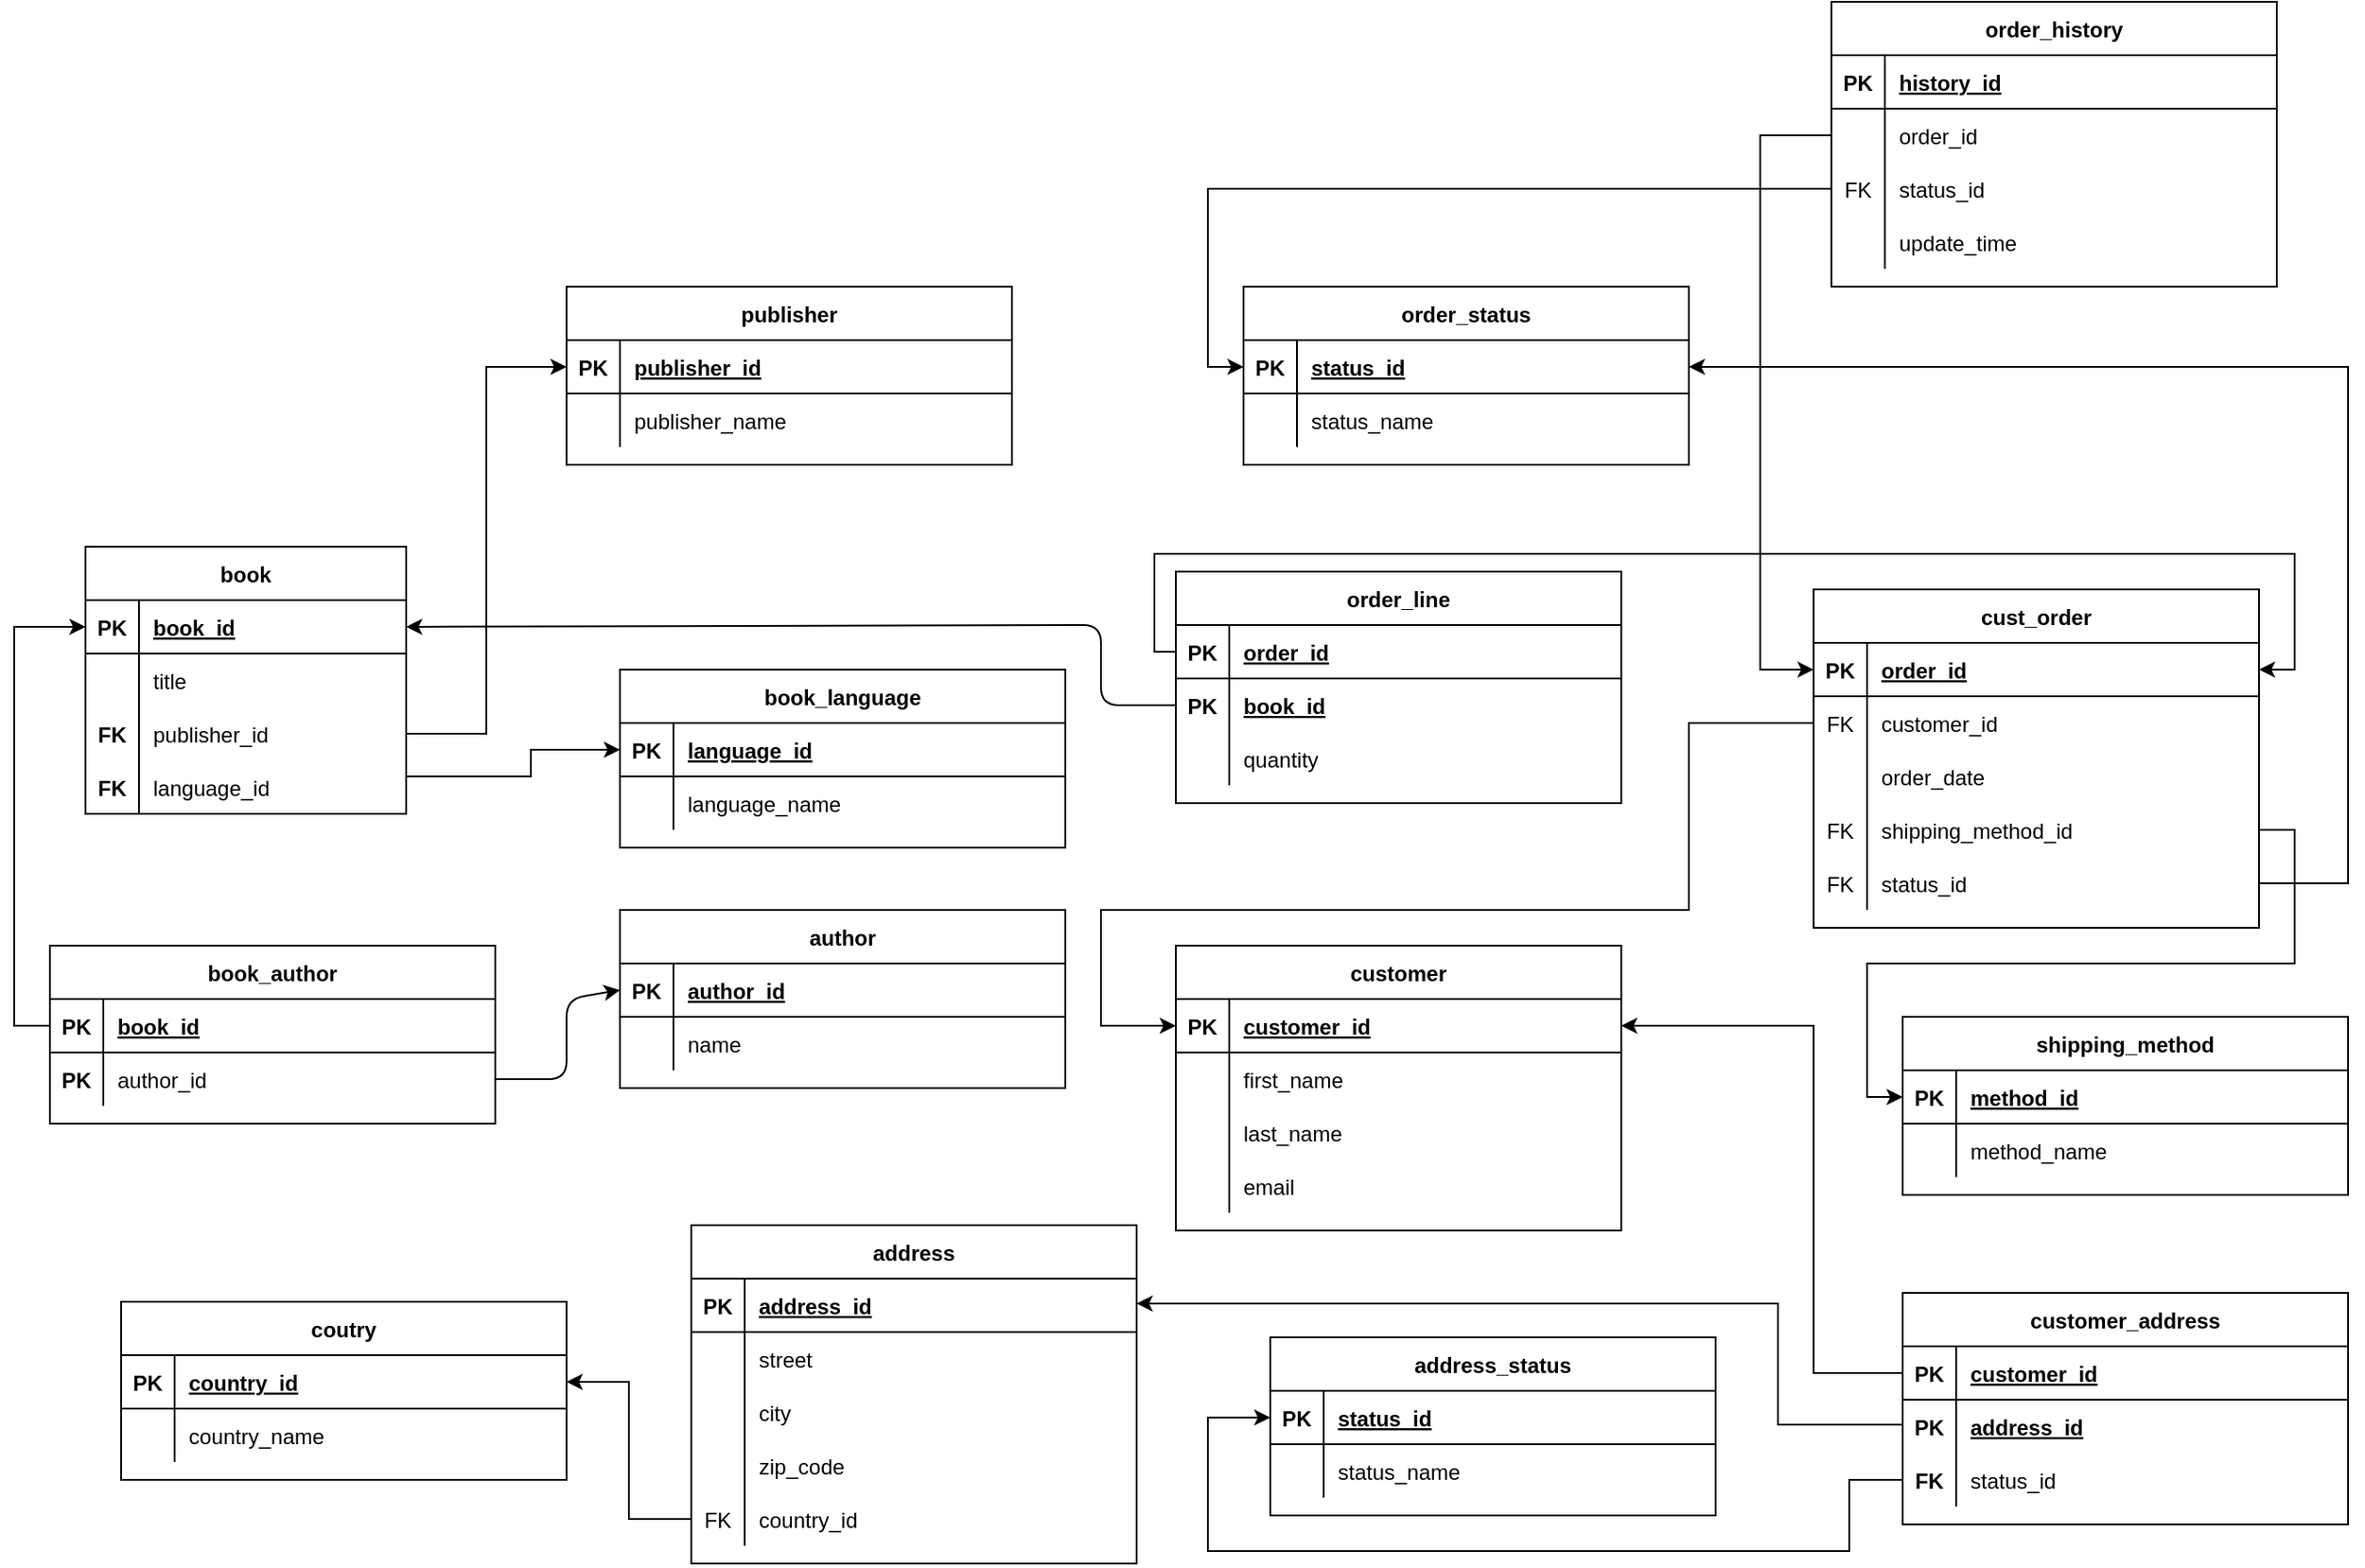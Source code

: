 <mxfile>
    <diagram id="R2lEEEUBdFMjLlhIrx00" name="Page-1">
        <mxGraphModel dx="1967" dy="1904" grid="1" gridSize="10" guides="1" tooltips="1" connect="1" arrows="1" fold="1" page="1" pageScale="1" pageWidth="850" pageHeight="1100" math="0" shadow="0" extFonts="Permanent Marker^https://fonts.googleapis.com/css?family=Permanent+Marker">
            <root>
                <mxCell id="0"/>
                <mxCell id="1" parent="0"/>
                <mxCell id="C-vyLk0tnHw3VtMMgP7b-2" value="book_language" style="shape=table;startSize=30;container=1;collapsible=1;childLayout=tableLayout;fixedRows=1;rowLines=0;fontStyle=1;align=center;resizeLast=1;" parent="1" vertex="1">
                    <mxGeometry x="60" y="155" width="250" height="100" as="geometry"/>
                </mxCell>
                <mxCell id="C-vyLk0tnHw3VtMMgP7b-3" value="" style="shape=partialRectangle;collapsible=0;dropTarget=0;pointerEvents=0;fillColor=none;points=[[0,0.5],[1,0.5]];portConstraint=eastwest;top=0;left=0;right=0;bottom=1;" parent="C-vyLk0tnHw3VtMMgP7b-2" vertex="1">
                    <mxGeometry y="30" width="250" height="30" as="geometry"/>
                </mxCell>
                <mxCell id="C-vyLk0tnHw3VtMMgP7b-4" value="PK" style="shape=partialRectangle;overflow=hidden;connectable=0;fillColor=none;top=0;left=0;bottom=0;right=0;fontStyle=1;" parent="C-vyLk0tnHw3VtMMgP7b-3" vertex="1">
                    <mxGeometry width="30" height="30" as="geometry">
                        <mxRectangle width="30" height="30" as="alternateBounds"/>
                    </mxGeometry>
                </mxCell>
                <mxCell id="C-vyLk0tnHw3VtMMgP7b-5" value="language_id" style="shape=partialRectangle;overflow=hidden;connectable=0;fillColor=none;top=0;left=0;bottom=0;right=0;align=left;spacingLeft=6;fontStyle=5;" parent="C-vyLk0tnHw3VtMMgP7b-3" vertex="1">
                    <mxGeometry x="30" width="220" height="30" as="geometry">
                        <mxRectangle width="220" height="30" as="alternateBounds"/>
                    </mxGeometry>
                </mxCell>
                <mxCell id="C-vyLk0tnHw3VtMMgP7b-6" value="" style="shape=partialRectangle;collapsible=0;dropTarget=0;pointerEvents=0;fillColor=none;points=[[0,0.5],[1,0.5]];portConstraint=eastwest;top=0;left=0;right=0;bottom=0;" parent="C-vyLk0tnHw3VtMMgP7b-2" vertex="1">
                    <mxGeometry y="60" width="250" height="30" as="geometry"/>
                </mxCell>
                <mxCell id="C-vyLk0tnHw3VtMMgP7b-7" value="" style="shape=partialRectangle;overflow=hidden;connectable=0;fillColor=none;top=0;left=0;bottom=0;right=0;" parent="C-vyLk0tnHw3VtMMgP7b-6" vertex="1">
                    <mxGeometry width="30" height="30" as="geometry">
                        <mxRectangle width="30" height="30" as="alternateBounds"/>
                    </mxGeometry>
                </mxCell>
                <mxCell id="C-vyLk0tnHw3VtMMgP7b-8" value="language_name" style="shape=partialRectangle;overflow=hidden;connectable=0;fillColor=none;top=0;left=0;bottom=0;right=0;align=left;spacingLeft=6;" parent="C-vyLk0tnHw3VtMMgP7b-6" vertex="1">
                    <mxGeometry x="30" width="220" height="30" as="geometry">
                        <mxRectangle width="220" height="30" as="alternateBounds"/>
                    </mxGeometry>
                </mxCell>
                <mxCell id="C-vyLk0tnHw3VtMMgP7b-13" value="author" style="shape=table;startSize=30;container=1;collapsible=1;childLayout=tableLayout;fixedRows=1;rowLines=0;fontStyle=1;align=center;resizeLast=1;" parent="1" vertex="1">
                    <mxGeometry x="60" y="290" width="250" height="100" as="geometry"/>
                </mxCell>
                <mxCell id="C-vyLk0tnHw3VtMMgP7b-14" value="" style="shape=partialRectangle;collapsible=0;dropTarget=0;pointerEvents=0;fillColor=none;points=[[0,0.5],[1,0.5]];portConstraint=eastwest;top=0;left=0;right=0;bottom=1;" parent="C-vyLk0tnHw3VtMMgP7b-13" vertex="1">
                    <mxGeometry y="30" width="250" height="30" as="geometry"/>
                </mxCell>
                <mxCell id="C-vyLk0tnHw3VtMMgP7b-15" value="PK" style="shape=partialRectangle;overflow=hidden;connectable=0;fillColor=none;top=0;left=0;bottom=0;right=0;fontStyle=1;" parent="C-vyLk0tnHw3VtMMgP7b-14" vertex="1">
                    <mxGeometry width="30" height="30" as="geometry">
                        <mxRectangle width="30" height="30" as="alternateBounds"/>
                    </mxGeometry>
                </mxCell>
                <mxCell id="C-vyLk0tnHw3VtMMgP7b-16" value="author_id" style="shape=partialRectangle;overflow=hidden;connectable=0;fillColor=none;top=0;left=0;bottom=0;right=0;align=left;spacingLeft=6;fontStyle=5;" parent="C-vyLk0tnHw3VtMMgP7b-14" vertex="1">
                    <mxGeometry x="30" width="220" height="30" as="geometry">
                        <mxRectangle width="220" height="30" as="alternateBounds"/>
                    </mxGeometry>
                </mxCell>
                <mxCell id="C-vyLk0tnHw3VtMMgP7b-17" value="" style="shape=partialRectangle;collapsible=0;dropTarget=0;pointerEvents=0;fillColor=none;points=[[0,0.5],[1,0.5]];portConstraint=eastwest;top=0;left=0;right=0;bottom=0;" parent="C-vyLk0tnHw3VtMMgP7b-13" vertex="1">
                    <mxGeometry y="60" width="250" height="30" as="geometry"/>
                </mxCell>
                <mxCell id="C-vyLk0tnHw3VtMMgP7b-18" value="" style="shape=partialRectangle;overflow=hidden;connectable=0;fillColor=none;top=0;left=0;bottom=0;right=0;" parent="C-vyLk0tnHw3VtMMgP7b-17" vertex="1">
                    <mxGeometry width="30" height="30" as="geometry">
                        <mxRectangle width="30" height="30" as="alternateBounds"/>
                    </mxGeometry>
                </mxCell>
                <mxCell id="C-vyLk0tnHw3VtMMgP7b-19" value="name" style="shape=partialRectangle;overflow=hidden;connectable=0;fillColor=none;top=0;left=0;bottom=0;right=0;align=left;spacingLeft=6;" parent="C-vyLk0tnHw3VtMMgP7b-17" vertex="1">
                    <mxGeometry x="30" width="220" height="30" as="geometry">
                        <mxRectangle width="220" height="30" as="alternateBounds"/>
                    </mxGeometry>
                </mxCell>
                <mxCell id="C-vyLk0tnHw3VtMMgP7b-23" value="book" style="shape=table;startSize=30;container=1;collapsible=1;childLayout=tableLayout;fixedRows=1;rowLines=0;fontStyle=1;align=center;resizeLast=1;" parent="1" vertex="1">
                    <mxGeometry x="-240" y="86" width="180" height="150" as="geometry"/>
                </mxCell>
                <mxCell id="C-vyLk0tnHw3VtMMgP7b-24" value="" style="shape=partialRectangle;collapsible=0;dropTarget=0;pointerEvents=0;fillColor=none;points=[[0,0.5],[1,0.5]];portConstraint=eastwest;top=0;left=0;right=0;bottom=1;" parent="C-vyLk0tnHw3VtMMgP7b-23" vertex="1">
                    <mxGeometry y="30" width="180" height="30" as="geometry"/>
                </mxCell>
                <mxCell id="C-vyLk0tnHw3VtMMgP7b-25" value="PK" style="shape=partialRectangle;overflow=hidden;connectable=0;fillColor=none;top=0;left=0;bottom=0;right=0;fontStyle=1;" parent="C-vyLk0tnHw3VtMMgP7b-24" vertex="1">
                    <mxGeometry width="30" height="30" as="geometry">
                        <mxRectangle width="30" height="30" as="alternateBounds"/>
                    </mxGeometry>
                </mxCell>
                <mxCell id="C-vyLk0tnHw3VtMMgP7b-26" value="book_id" style="shape=partialRectangle;overflow=hidden;connectable=0;fillColor=none;top=0;left=0;bottom=0;right=0;align=left;spacingLeft=6;fontStyle=5;" parent="C-vyLk0tnHw3VtMMgP7b-24" vertex="1">
                    <mxGeometry x="30" width="150" height="30" as="geometry">
                        <mxRectangle width="150" height="30" as="alternateBounds"/>
                    </mxGeometry>
                </mxCell>
                <mxCell id="C-vyLk0tnHw3VtMMgP7b-27" value="" style="shape=partialRectangle;collapsible=0;dropTarget=0;pointerEvents=0;fillColor=none;points=[[0,0.5],[1,0.5]];portConstraint=eastwest;top=0;left=0;right=0;bottom=0;" parent="C-vyLk0tnHw3VtMMgP7b-23" vertex="1">
                    <mxGeometry y="60" width="180" height="30" as="geometry"/>
                </mxCell>
                <mxCell id="C-vyLk0tnHw3VtMMgP7b-28" value="" style="shape=partialRectangle;overflow=hidden;connectable=0;fillColor=none;top=0;left=0;bottom=0;right=0;" parent="C-vyLk0tnHw3VtMMgP7b-27" vertex="1">
                    <mxGeometry width="30" height="30" as="geometry">
                        <mxRectangle width="30" height="30" as="alternateBounds"/>
                    </mxGeometry>
                </mxCell>
                <mxCell id="C-vyLk0tnHw3VtMMgP7b-29" value="title" style="shape=partialRectangle;overflow=hidden;connectable=0;fillColor=none;top=0;left=0;bottom=0;right=0;align=left;spacingLeft=6;" parent="C-vyLk0tnHw3VtMMgP7b-27" vertex="1">
                    <mxGeometry x="30" width="150" height="30" as="geometry">
                        <mxRectangle width="150" height="30" as="alternateBounds"/>
                    </mxGeometry>
                </mxCell>
                <mxCell id="0m1juYYSuB7-LerqPuky-25" style="shape=partialRectangle;collapsible=0;dropTarget=0;pointerEvents=0;fillColor=none;points=[[0,0.5],[1,0.5]];portConstraint=eastwest;top=0;left=0;right=0;bottom=0;" parent="C-vyLk0tnHw3VtMMgP7b-23" vertex="1">
                    <mxGeometry y="90" width="180" height="30" as="geometry"/>
                </mxCell>
                <mxCell id="0m1juYYSuB7-LerqPuky-26" value="FK" style="shape=partialRectangle;overflow=hidden;connectable=0;fillColor=none;top=0;left=0;bottom=0;right=0;fontStyle=1" parent="0m1juYYSuB7-LerqPuky-25" vertex="1">
                    <mxGeometry width="30" height="30" as="geometry">
                        <mxRectangle width="30" height="30" as="alternateBounds"/>
                    </mxGeometry>
                </mxCell>
                <mxCell id="0m1juYYSuB7-LerqPuky-27" value="publisher_id" style="shape=partialRectangle;overflow=hidden;connectable=0;fillColor=none;top=0;left=0;bottom=0;right=0;align=left;spacingLeft=6;" parent="0m1juYYSuB7-LerqPuky-25" vertex="1">
                    <mxGeometry x="30" width="150" height="30" as="geometry">
                        <mxRectangle width="150" height="30" as="alternateBounds"/>
                    </mxGeometry>
                </mxCell>
                <mxCell id="0m1juYYSuB7-LerqPuky-31" style="shape=partialRectangle;collapsible=0;dropTarget=0;pointerEvents=0;fillColor=none;points=[[0,0.5],[1,0.5]];portConstraint=eastwest;top=0;left=0;right=0;bottom=0;" parent="C-vyLk0tnHw3VtMMgP7b-23" vertex="1">
                    <mxGeometry y="120" width="180" height="30" as="geometry"/>
                </mxCell>
                <mxCell id="0m1juYYSuB7-LerqPuky-32" value="FK" style="shape=partialRectangle;overflow=hidden;connectable=0;fillColor=none;top=0;left=0;bottom=0;right=0;fontStyle=1" parent="0m1juYYSuB7-LerqPuky-31" vertex="1">
                    <mxGeometry width="30" height="30" as="geometry">
                        <mxRectangle width="30" height="30" as="alternateBounds"/>
                    </mxGeometry>
                </mxCell>
                <mxCell id="0m1juYYSuB7-LerqPuky-33" value="language_id" style="shape=partialRectangle;overflow=hidden;connectable=0;fillColor=none;top=0;left=0;bottom=0;right=0;align=left;spacingLeft=6;" parent="0m1juYYSuB7-LerqPuky-31" vertex="1">
                    <mxGeometry x="30" width="150" height="30" as="geometry">
                        <mxRectangle width="150" height="30" as="alternateBounds"/>
                    </mxGeometry>
                </mxCell>
                <mxCell id="0m1juYYSuB7-LerqPuky-49" style="edgeStyle=orthogonalEdgeStyle;rounded=0;orthogonalLoop=1;jettySize=auto;html=1;exitX=1;exitY=1;exitDx=0;exitDy=0;entryX=0.912;entryY=0.873;entryDx=0;entryDy=0;entryPerimeter=0;" parent="C-vyLk0tnHw3VtMMgP7b-23" source="C-vyLk0tnHw3VtMMgP7b-23" edge="1">
                    <mxGeometry relative="1" as="geometry"/>
                </mxCell>
                <mxCell id="0m1juYYSuB7-LerqPuky-5" value="book_author" style="shape=table;startSize=30;container=1;collapsible=1;childLayout=tableLayout;fixedRows=1;rowLines=0;fontStyle=1;align=center;resizeLast=1;" parent="1" vertex="1">
                    <mxGeometry x="-260" y="310" width="250" height="100" as="geometry"/>
                </mxCell>
                <mxCell id="0m1juYYSuB7-LerqPuky-6" value="" style="shape=partialRectangle;collapsible=0;dropTarget=0;pointerEvents=0;fillColor=none;points=[[0,0.5],[1,0.5]];portConstraint=eastwest;top=0;left=0;right=0;bottom=1;" parent="0m1juYYSuB7-LerqPuky-5" vertex="1">
                    <mxGeometry y="30" width="250" height="30" as="geometry"/>
                </mxCell>
                <mxCell id="0m1juYYSuB7-LerqPuky-7" value="PK" style="shape=partialRectangle;overflow=hidden;connectable=0;fillColor=none;top=0;left=0;bottom=0;right=0;fontStyle=1;" parent="0m1juYYSuB7-LerqPuky-6" vertex="1">
                    <mxGeometry width="30" height="30" as="geometry">
                        <mxRectangle width="30" height="30" as="alternateBounds"/>
                    </mxGeometry>
                </mxCell>
                <mxCell id="0m1juYYSuB7-LerqPuky-8" value="book_id" style="shape=partialRectangle;overflow=hidden;connectable=0;fillColor=none;top=0;left=0;bottom=0;right=0;align=left;spacingLeft=6;fontStyle=5;" parent="0m1juYYSuB7-LerqPuky-6" vertex="1">
                    <mxGeometry x="30" width="220" height="30" as="geometry">
                        <mxRectangle width="220" height="30" as="alternateBounds"/>
                    </mxGeometry>
                </mxCell>
                <mxCell id="0m1juYYSuB7-LerqPuky-9" value="" style="shape=partialRectangle;collapsible=0;dropTarget=0;pointerEvents=0;fillColor=none;points=[[0,0.5],[1,0.5]];portConstraint=eastwest;top=0;left=0;right=0;bottom=0;" parent="0m1juYYSuB7-LerqPuky-5" vertex="1">
                    <mxGeometry y="60" width="250" height="30" as="geometry"/>
                </mxCell>
                <mxCell id="0m1juYYSuB7-LerqPuky-10" value="PK" style="shape=partialRectangle;overflow=hidden;connectable=0;fillColor=none;top=0;left=0;bottom=0;right=0;fontStyle=1" parent="0m1juYYSuB7-LerqPuky-9" vertex="1">
                    <mxGeometry width="30" height="30" as="geometry">
                        <mxRectangle width="30" height="30" as="alternateBounds"/>
                    </mxGeometry>
                </mxCell>
                <mxCell id="0m1juYYSuB7-LerqPuky-11" value="author_id" style="shape=partialRectangle;overflow=hidden;connectable=0;fillColor=none;top=0;left=0;bottom=0;right=0;align=left;spacingLeft=6;" parent="0m1juYYSuB7-LerqPuky-9" vertex="1">
                    <mxGeometry x="30" width="220" height="30" as="geometry">
                        <mxRectangle width="220" height="30" as="alternateBounds"/>
                    </mxGeometry>
                </mxCell>
                <mxCell id="0m1juYYSuB7-LerqPuky-52" value="shipping_method" style="shape=table;startSize=30;container=1;collapsible=1;childLayout=tableLayout;fixedRows=1;rowLines=0;fontStyle=1;align=center;resizeLast=1;" parent="1" vertex="1">
                    <mxGeometry x="780" y="350" width="250" height="100" as="geometry"/>
                </mxCell>
                <mxCell id="0m1juYYSuB7-LerqPuky-53" value="" style="shape=partialRectangle;collapsible=0;dropTarget=0;pointerEvents=0;fillColor=none;points=[[0,0.5],[1,0.5]];portConstraint=eastwest;top=0;left=0;right=0;bottom=1;" parent="0m1juYYSuB7-LerqPuky-52" vertex="1">
                    <mxGeometry y="30" width="250" height="30" as="geometry"/>
                </mxCell>
                <mxCell id="0m1juYYSuB7-LerqPuky-54" value="PK" style="shape=partialRectangle;overflow=hidden;connectable=0;fillColor=none;top=0;left=0;bottom=0;right=0;fontStyle=1;" parent="0m1juYYSuB7-LerqPuky-53" vertex="1">
                    <mxGeometry width="30" height="30" as="geometry">
                        <mxRectangle width="30" height="30" as="alternateBounds"/>
                    </mxGeometry>
                </mxCell>
                <mxCell id="0m1juYYSuB7-LerqPuky-55" value="method_id" style="shape=partialRectangle;overflow=hidden;connectable=0;fillColor=none;top=0;left=0;bottom=0;right=0;align=left;spacingLeft=6;fontStyle=5;" parent="0m1juYYSuB7-LerqPuky-53" vertex="1">
                    <mxGeometry x="30" width="220" height="30" as="geometry">
                        <mxRectangle width="220" height="30" as="alternateBounds"/>
                    </mxGeometry>
                </mxCell>
                <mxCell id="0m1juYYSuB7-LerqPuky-56" value="" style="shape=partialRectangle;collapsible=0;dropTarget=0;pointerEvents=0;fillColor=none;points=[[0,0.5],[1,0.5]];portConstraint=eastwest;top=0;left=0;right=0;bottom=0;" parent="0m1juYYSuB7-LerqPuky-52" vertex="1">
                    <mxGeometry y="60" width="250" height="30" as="geometry"/>
                </mxCell>
                <mxCell id="0m1juYYSuB7-LerqPuky-57" value="" style="shape=partialRectangle;overflow=hidden;connectable=0;fillColor=none;top=0;left=0;bottom=0;right=0;" parent="0m1juYYSuB7-LerqPuky-56" vertex="1">
                    <mxGeometry width="30" height="30" as="geometry">
                        <mxRectangle width="30" height="30" as="alternateBounds"/>
                    </mxGeometry>
                </mxCell>
                <mxCell id="0m1juYYSuB7-LerqPuky-58" value="method_name" style="shape=partialRectangle;overflow=hidden;connectable=0;fillColor=none;top=0;left=0;bottom=0;right=0;align=left;spacingLeft=6;" parent="0m1juYYSuB7-LerqPuky-56" vertex="1">
                    <mxGeometry x="30" width="220" height="30" as="geometry">
                        <mxRectangle width="220" height="30" as="alternateBounds"/>
                    </mxGeometry>
                </mxCell>
                <mxCell id="0m1juYYSuB7-LerqPuky-65" value="order_line" style="shape=table;startSize=30;container=1;collapsible=1;childLayout=tableLayout;fixedRows=1;rowLines=0;fontStyle=1;align=center;resizeLast=1;" parent="1" vertex="1">
                    <mxGeometry x="372" y="100" width="250" height="130" as="geometry"/>
                </mxCell>
                <mxCell id="0m1juYYSuB7-LerqPuky-66" value="" style="shape=partialRectangle;collapsible=0;dropTarget=0;pointerEvents=0;fillColor=none;points=[[0,0.5],[1,0.5]];portConstraint=eastwest;top=0;left=0;right=0;bottom=1;" parent="0m1juYYSuB7-LerqPuky-65" vertex="1">
                    <mxGeometry y="30" width="250" height="30" as="geometry"/>
                </mxCell>
                <mxCell id="0m1juYYSuB7-LerqPuky-67" value="PK" style="shape=partialRectangle;overflow=hidden;connectable=0;fillColor=none;top=0;left=0;bottom=0;right=0;fontStyle=1;" parent="0m1juYYSuB7-LerqPuky-66" vertex="1">
                    <mxGeometry width="30" height="30" as="geometry">
                        <mxRectangle width="30" height="30" as="alternateBounds"/>
                    </mxGeometry>
                </mxCell>
                <mxCell id="0m1juYYSuB7-LerqPuky-68" value="order_id" style="shape=partialRectangle;overflow=hidden;connectable=0;fillColor=none;top=0;left=0;bottom=0;right=0;align=left;spacingLeft=6;fontStyle=5;" parent="0m1juYYSuB7-LerqPuky-66" vertex="1">
                    <mxGeometry x="30" width="220" height="30" as="geometry">
                        <mxRectangle width="220" height="30" as="alternateBounds"/>
                    </mxGeometry>
                </mxCell>
                <mxCell id="0m1juYYSuB7-LerqPuky-69" value="" style="shape=partialRectangle;collapsible=0;dropTarget=0;pointerEvents=0;fillColor=none;points=[[0,0.5],[1,0.5]];portConstraint=eastwest;top=0;left=0;right=0;bottom=0;" parent="0m1juYYSuB7-LerqPuky-65" vertex="1">
                    <mxGeometry y="60" width="250" height="30" as="geometry"/>
                </mxCell>
                <mxCell id="0m1juYYSuB7-LerqPuky-70" value="PK" style="shape=partialRectangle;overflow=hidden;connectable=0;fillColor=none;top=0;left=0;bottom=0;right=0;fontStyle=1" parent="0m1juYYSuB7-LerqPuky-69" vertex="1">
                    <mxGeometry width="30" height="30" as="geometry">
                        <mxRectangle width="30" height="30" as="alternateBounds"/>
                    </mxGeometry>
                </mxCell>
                <mxCell id="0m1juYYSuB7-LerqPuky-71" value="book_id" style="shape=partialRectangle;overflow=hidden;connectable=0;fillColor=none;top=0;left=0;bottom=0;right=0;align=left;spacingLeft=6;fontStyle=5" parent="0m1juYYSuB7-LerqPuky-69" vertex="1">
                    <mxGeometry x="30" width="220" height="30" as="geometry">
                        <mxRectangle width="220" height="30" as="alternateBounds"/>
                    </mxGeometry>
                </mxCell>
                <mxCell id="0m1juYYSuB7-LerqPuky-72" value="" style="shape=partialRectangle;collapsible=0;dropTarget=0;pointerEvents=0;fillColor=none;points=[[0,0.5],[1,0.5]];portConstraint=eastwest;top=0;left=0;right=0;bottom=0;" parent="0m1juYYSuB7-LerqPuky-65" vertex="1">
                    <mxGeometry y="90" width="250" height="30" as="geometry"/>
                </mxCell>
                <mxCell id="0m1juYYSuB7-LerqPuky-73" value="" style="shape=partialRectangle;overflow=hidden;connectable=0;fillColor=none;top=0;left=0;bottom=0;right=0;" parent="0m1juYYSuB7-LerqPuky-72" vertex="1">
                    <mxGeometry width="30" height="30" as="geometry">
                        <mxRectangle width="30" height="30" as="alternateBounds"/>
                    </mxGeometry>
                </mxCell>
                <mxCell id="0m1juYYSuB7-LerqPuky-74" value="quantity" style="shape=partialRectangle;overflow=hidden;connectable=0;fillColor=none;top=0;left=0;bottom=0;right=0;align=left;spacingLeft=6;" parent="0m1juYYSuB7-LerqPuky-72" vertex="1">
                    <mxGeometry x="30" width="220" height="30" as="geometry">
                        <mxRectangle width="220" height="30" as="alternateBounds"/>
                    </mxGeometry>
                </mxCell>
                <mxCell id="0m1juYYSuB7-LerqPuky-78" value="customer" style="shape=table;startSize=30;container=1;collapsible=1;childLayout=tableLayout;fixedRows=1;rowLines=0;fontStyle=1;align=center;resizeLast=1;" parent="1" vertex="1">
                    <mxGeometry x="372" y="310" width="250" height="160" as="geometry"/>
                </mxCell>
                <mxCell id="0m1juYYSuB7-LerqPuky-79" value="" style="shape=partialRectangle;collapsible=0;dropTarget=0;pointerEvents=0;fillColor=none;points=[[0,0.5],[1,0.5]];portConstraint=eastwest;top=0;left=0;right=0;bottom=1;" parent="0m1juYYSuB7-LerqPuky-78" vertex="1">
                    <mxGeometry y="30" width="250" height="30" as="geometry"/>
                </mxCell>
                <mxCell id="0m1juYYSuB7-LerqPuky-80" value="PK" style="shape=partialRectangle;overflow=hidden;connectable=0;fillColor=none;top=0;left=0;bottom=0;right=0;fontStyle=1;" parent="0m1juYYSuB7-LerqPuky-79" vertex="1">
                    <mxGeometry width="30" height="30" as="geometry">
                        <mxRectangle width="30" height="30" as="alternateBounds"/>
                    </mxGeometry>
                </mxCell>
                <mxCell id="0m1juYYSuB7-LerqPuky-81" value="customer_id" style="shape=partialRectangle;overflow=hidden;connectable=0;fillColor=none;top=0;left=0;bottom=0;right=0;align=left;spacingLeft=6;fontStyle=5;" parent="0m1juYYSuB7-LerqPuky-79" vertex="1">
                    <mxGeometry x="30" width="220" height="30" as="geometry">
                        <mxRectangle width="220" height="30" as="alternateBounds"/>
                    </mxGeometry>
                </mxCell>
                <mxCell id="0m1juYYSuB7-LerqPuky-82" value="" style="shape=partialRectangle;collapsible=0;dropTarget=0;pointerEvents=0;fillColor=none;points=[[0,0.5],[1,0.5]];portConstraint=eastwest;top=0;left=0;right=0;bottom=0;" parent="0m1juYYSuB7-LerqPuky-78" vertex="1">
                    <mxGeometry y="60" width="250" height="30" as="geometry"/>
                </mxCell>
                <mxCell id="0m1juYYSuB7-LerqPuky-83" value="" style="shape=partialRectangle;overflow=hidden;connectable=0;fillColor=none;top=0;left=0;bottom=0;right=0;" parent="0m1juYYSuB7-LerqPuky-82" vertex="1">
                    <mxGeometry width="30" height="30" as="geometry">
                        <mxRectangle width="30" height="30" as="alternateBounds"/>
                    </mxGeometry>
                </mxCell>
                <mxCell id="0m1juYYSuB7-LerqPuky-84" value="first_name" style="shape=partialRectangle;overflow=hidden;connectable=0;fillColor=none;top=0;left=0;bottom=0;right=0;align=left;spacingLeft=6;" parent="0m1juYYSuB7-LerqPuky-82" vertex="1">
                    <mxGeometry x="30" width="220" height="30" as="geometry">
                        <mxRectangle width="220" height="30" as="alternateBounds"/>
                    </mxGeometry>
                </mxCell>
                <mxCell id="0m1juYYSuB7-LerqPuky-85" value="" style="shape=partialRectangle;collapsible=0;dropTarget=0;pointerEvents=0;fillColor=none;points=[[0,0.5],[1,0.5]];portConstraint=eastwest;top=0;left=0;right=0;bottom=0;" parent="0m1juYYSuB7-LerqPuky-78" vertex="1">
                    <mxGeometry y="90" width="250" height="30" as="geometry"/>
                </mxCell>
                <mxCell id="0m1juYYSuB7-LerqPuky-86" value="" style="shape=partialRectangle;overflow=hidden;connectable=0;fillColor=none;top=0;left=0;bottom=0;right=0;" parent="0m1juYYSuB7-LerqPuky-85" vertex="1">
                    <mxGeometry width="30" height="30" as="geometry">
                        <mxRectangle width="30" height="30" as="alternateBounds"/>
                    </mxGeometry>
                </mxCell>
                <mxCell id="0m1juYYSuB7-LerqPuky-87" value="last_name" style="shape=partialRectangle;overflow=hidden;connectable=0;fillColor=none;top=0;left=0;bottom=0;right=0;align=left;spacingLeft=6;" parent="0m1juYYSuB7-LerqPuky-85" vertex="1">
                    <mxGeometry x="30" width="220" height="30" as="geometry">
                        <mxRectangle width="220" height="30" as="alternateBounds"/>
                    </mxGeometry>
                </mxCell>
                <mxCell id="0m1juYYSuB7-LerqPuky-88" style="shape=partialRectangle;collapsible=0;dropTarget=0;pointerEvents=0;fillColor=none;points=[[0,0.5],[1,0.5]];portConstraint=eastwest;top=0;left=0;right=0;bottom=0;" parent="0m1juYYSuB7-LerqPuky-78" vertex="1">
                    <mxGeometry y="120" width="250" height="30" as="geometry"/>
                </mxCell>
                <mxCell id="0m1juYYSuB7-LerqPuky-89" style="shape=partialRectangle;overflow=hidden;connectable=0;fillColor=none;top=0;left=0;bottom=0;right=0;" parent="0m1juYYSuB7-LerqPuky-88" vertex="1">
                    <mxGeometry width="30" height="30" as="geometry">
                        <mxRectangle width="30" height="30" as="alternateBounds"/>
                    </mxGeometry>
                </mxCell>
                <mxCell id="0m1juYYSuB7-LerqPuky-90" value="email" style="shape=partialRectangle;overflow=hidden;connectable=0;fillColor=none;top=0;left=0;bottom=0;right=0;align=left;spacingLeft=6;" parent="0m1juYYSuB7-LerqPuky-88" vertex="1">
                    <mxGeometry x="30" width="220" height="30" as="geometry">
                        <mxRectangle width="220" height="30" as="alternateBounds"/>
                    </mxGeometry>
                </mxCell>
                <mxCell id="0m1juYYSuB7-LerqPuky-91" value="cust_order" style="shape=table;startSize=30;container=1;collapsible=1;childLayout=tableLayout;fixedRows=1;rowLines=0;fontStyle=1;align=center;resizeLast=1;" parent="1" vertex="1">
                    <mxGeometry x="730" y="110" width="250" height="190" as="geometry"/>
                </mxCell>
                <mxCell id="0m1juYYSuB7-LerqPuky-92" value="" style="shape=partialRectangle;collapsible=0;dropTarget=0;pointerEvents=0;fillColor=none;points=[[0,0.5],[1,0.5]];portConstraint=eastwest;top=0;left=0;right=0;bottom=1;" parent="0m1juYYSuB7-LerqPuky-91" vertex="1">
                    <mxGeometry y="30" width="250" height="30" as="geometry"/>
                </mxCell>
                <mxCell id="0m1juYYSuB7-LerqPuky-93" value="PK" style="shape=partialRectangle;overflow=hidden;connectable=0;fillColor=none;top=0;left=0;bottom=0;right=0;fontStyle=1;" parent="0m1juYYSuB7-LerqPuky-92" vertex="1">
                    <mxGeometry width="30" height="30" as="geometry">
                        <mxRectangle width="30" height="30" as="alternateBounds"/>
                    </mxGeometry>
                </mxCell>
                <mxCell id="0m1juYYSuB7-LerqPuky-94" value="order_id" style="shape=partialRectangle;overflow=hidden;connectable=0;fillColor=none;top=0;left=0;bottom=0;right=0;align=left;spacingLeft=6;fontStyle=5;" parent="0m1juYYSuB7-LerqPuky-92" vertex="1">
                    <mxGeometry x="30" width="220" height="30" as="geometry">
                        <mxRectangle width="220" height="30" as="alternateBounds"/>
                    </mxGeometry>
                </mxCell>
                <mxCell id="0m1juYYSuB7-LerqPuky-95" value="" style="shape=partialRectangle;collapsible=0;dropTarget=0;pointerEvents=0;fillColor=none;points=[[0,0.5],[1,0.5]];portConstraint=eastwest;top=0;left=0;right=0;bottom=0;" parent="0m1juYYSuB7-LerqPuky-91" vertex="1">
                    <mxGeometry y="60" width="250" height="30" as="geometry"/>
                </mxCell>
                <mxCell id="0m1juYYSuB7-LerqPuky-96" value="FK" style="shape=partialRectangle;overflow=hidden;connectable=0;fillColor=none;top=0;left=0;bottom=0;right=0;" parent="0m1juYYSuB7-LerqPuky-95" vertex="1">
                    <mxGeometry width="30" height="30" as="geometry">
                        <mxRectangle width="30" height="30" as="alternateBounds"/>
                    </mxGeometry>
                </mxCell>
                <mxCell id="0m1juYYSuB7-LerqPuky-97" value="customer_id" style="shape=partialRectangle;overflow=hidden;connectable=0;fillColor=none;top=0;left=0;bottom=0;right=0;align=left;spacingLeft=6;" parent="0m1juYYSuB7-LerqPuky-95" vertex="1">
                    <mxGeometry x="30" width="220" height="30" as="geometry">
                        <mxRectangle width="220" height="30" as="alternateBounds"/>
                    </mxGeometry>
                </mxCell>
                <mxCell id="0m1juYYSuB7-LerqPuky-98" value="" style="shape=partialRectangle;collapsible=0;dropTarget=0;pointerEvents=0;fillColor=none;points=[[0,0.5],[1,0.5]];portConstraint=eastwest;top=0;left=0;right=0;bottom=0;" parent="0m1juYYSuB7-LerqPuky-91" vertex="1">
                    <mxGeometry y="90" width="250" height="30" as="geometry"/>
                </mxCell>
                <mxCell id="0m1juYYSuB7-LerqPuky-99" value="" style="shape=partialRectangle;overflow=hidden;connectable=0;fillColor=none;top=0;left=0;bottom=0;right=0;" parent="0m1juYYSuB7-LerqPuky-98" vertex="1">
                    <mxGeometry width="30" height="30" as="geometry">
                        <mxRectangle width="30" height="30" as="alternateBounds"/>
                    </mxGeometry>
                </mxCell>
                <mxCell id="0m1juYYSuB7-LerqPuky-100" value="order_date" style="shape=partialRectangle;overflow=hidden;connectable=0;fillColor=none;top=0;left=0;bottom=0;right=0;align=left;spacingLeft=6;" parent="0m1juYYSuB7-LerqPuky-98" vertex="1">
                    <mxGeometry x="30" width="220" height="30" as="geometry">
                        <mxRectangle width="220" height="30" as="alternateBounds"/>
                    </mxGeometry>
                </mxCell>
                <mxCell id="0m1juYYSuB7-LerqPuky-101" style="shape=partialRectangle;collapsible=0;dropTarget=0;pointerEvents=0;fillColor=none;points=[[0,0.5],[1,0.5]];portConstraint=eastwest;top=0;left=0;right=0;bottom=0;" parent="0m1juYYSuB7-LerqPuky-91" vertex="1">
                    <mxGeometry y="120" width="250" height="30" as="geometry"/>
                </mxCell>
                <mxCell id="0m1juYYSuB7-LerqPuky-102" value="FK" style="shape=partialRectangle;overflow=hidden;connectable=0;fillColor=none;top=0;left=0;bottom=0;right=0;" parent="0m1juYYSuB7-LerqPuky-101" vertex="1">
                    <mxGeometry width="30" height="30" as="geometry">
                        <mxRectangle width="30" height="30" as="alternateBounds"/>
                    </mxGeometry>
                </mxCell>
                <mxCell id="0m1juYYSuB7-LerqPuky-103" value="shipping_method_id" style="shape=partialRectangle;overflow=hidden;connectable=0;fillColor=none;top=0;left=0;bottom=0;right=0;align=left;spacingLeft=6;" parent="0m1juYYSuB7-LerqPuky-101" vertex="1">
                    <mxGeometry x="30" width="220" height="30" as="geometry">
                        <mxRectangle width="220" height="30" as="alternateBounds"/>
                    </mxGeometry>
                </mxCell>
                <mxCell id="0m1juYYSuB7-LerqPuky-203" style="shape=partialRectangle;collapsible=0;dropTarget=0;pointerEvents=0;fillColor=none;points=[[0,0.5],[1,0.5]];portConstraint=eastwest;top=0;left=0;right=0;bottom=0;" parent="0m1juYYSuB7-LerqPuky-91" vertex="1">
                    <mxGeometry y="150" width="250" height="30" as="geometry"/>
                </mxCell>
                <mxCell id="0m1juYYSuB7-LerqPuky-204" value="FK" style="shape=partialRectangle;overflow=hidden;connectable=0;fillColor=none;top=0;left=0;bottom=0;right=0;" parent="0m1juYYSuB7-LerqPuky-203" vertex="1">
                    <mxGeometry width="30" height="30" as="geometry">
                        <mxRectangle width="30" height="30" as="alternateBounds"/>
                    </mxGeometry>
                </mxCell>
                <mxCell id="0m1juYYSuB7-LerqPuky-205" value="status_id" style="shape=partialRectangle;overflow=hidden;connectable=0;fillColor=none;top=0;left=0;bottom=0;right=0;align=left;spacingLeft=6;" parent="0m1juYYSuB7-LerqPuky-203" vertex="1">
                    <mxGeometry x="30" width="220" height="30" as="geometry">
                        <mxRectangle width="220" height="30" as="alternateBounds"/>
                    </mxGeometry>
                </mxCell>
                <mxCell id="0m1juYYSuB7-LerqPuky-104" value="order_history" style="shape=table;startSize=30;container=1;collapsible=1;childLayout=tableLayout;fixedRows=1;rowLines=0;fontStyle=1;align=center;resizeLast=1;" parent="1" vertex="1">
                    <mxGeometry x="740" y="-220" width="250" height="160" as="geometry"/>
                </mxCell>
                <mxCell id="0m1juYYSuB7-LerqPuky-105" value="" style="shape=partialRectangle;collapsible=0;dropTarget=0;pointerEvents=0;fillColor=none;points=[[0,0.5],[1,0.5]];portConstraint=eastwest;top=0;left=0;right=0;bottom=1;" parent="0m1juYYSuB7-LerqPuky-104" vertex="1">
                    <mxGeometry y="30" width="250" height="30" as="geometry"/>
                </mxCell>
                <mxCell id="0m1juYYSuB7-LerqPuky-106" value="PK" style="shape=partialRectangle;overflow=hidden;connectable=0;fillColor=none;top=0;left=0;bottom=0;right=0;fontStyle=1;" parent="0m1juYYSuB7-LerqPuky-105" vertex="1">
                    <mxGeometry width="30" height="30" as="geometry">
                        <mxRectangle width="30" height="30" as="alternateBounds"/>
                    </mxGeometry>
                </mxCell>
                <mxCell id="0m1juYYSuB7-LerqPuky-107" value="history_id" style="shape=partialRectangle;overflow=hidden;connectable=0;fillColor=none;top=0;left=0;bottom=0;right=0;align=left;spacingLeft=6;fontStyle=5;" parent="0m1juYYSuB7-LerqPuky-105" vertex="1">
                    <mxGeometry x="30" width="220" height="30" as="geometry">
                        <mxRectangle width="220" height="30" as="alternateBounds"/>
                    </mxGeometry>
                </mxCell>
                <mxCell id="0m1juYYSuB7-LerqPuky-108" value="" style="shape=partialRectangle;collapsible=0;dropTarget=0;pointerEvents=0;fillColor=none;points=[[0,0.5],[1,0.5]];portConstraint=eastwest;top=0;left=0;right=0;bottom=0;" parent="0m1juYYSuB7-LerqPuky-104" vertex="1">
                    <mxGeometry y="60" width="250" height="30" as="geometry"/>
                </mxCell>
                <mxCell id="0m1juYYSuB7-LerqPuky-109" value="" style="shape=partialRectangle;overflow=hidden;connectable=0;fillColor=none;top=0;left=0;bottom=0;right=0;" parent="0m1juYYSuB7-LerqPuky-108" vertex="1">
                    <mxGeometry width="30" height="30" as="geometry">
                        <mxRectangle width="30" height="30" as="alternateBounds"/>
                    </mxGeometry>
                </mxCell>
                <mxCell id="0m1juYYSuB7-LerqPuky-110" value="order_id" style="shape=partialRectangle;overflow=hidden;connectable=0;fillColor=none;top=0;left=0;bottom=0;right=0;align=left;spacingLeft=6;" parent="0m1juYYSuB7-LerqPuky-108" vertex="1">
                    <mxGeometry x="30" width="220" height="30" as="geometry">
                        <mxRectangle width="220" height="30" as="alternateBounds"/>
                    </mxGeometry>
                </mxCell>
                <mxCell id="0m1juYYSuB7-LerqPuky-111" value="" style="shape=partialRectangle;collapsible=0;dropTarget=0;pointerEvents=0;fillColor=none;points=[[0,0.5],[1,0.5]];portConstraint=eastwest;top=0;left=0;right=0;bottom=0;" parent="0m1juYYSuB7-LerqPuky-104" vertex="1">
                    <mxGeometry y="90" width="250" height="30" as="geometry"/>
                </mxCell>
                <mxCell id="0m1juYYSuB7-LerqPuky-112" value="FK" style="shape=partialRectangle;overflow=hidden;connectable=0;fillColor=none;top=0;left=0;bottom=0;right=0;" parent="0m1juYYSuB7-LerqPuky-111" vertex="1">
                    <mxGeometry width="30" height="30" as="geometry">
                        <mxRectangle width="30" height="30" as="alternateBounds"/>
                    </mxGeometry>
                </mxCell>
                <mxCell id="0m1juYYSuB7-LerqPuky-113" value="status_id" style="shape=partialRectangle;overflow=hidden;connectable=0;fillColor=none;top=0;left=0;bottom=0;right=0;align=left;spacingLeft=6;" parent="0m1juYYSuB7-LerqPuky-111" vertex="1">
                    <mxGeometry x="30" width="220" height="30" as="geometry">
                        <mxRectangle width="220" height="30" as="alternateBounds"/>
                    </mxGeometry>
                </mxCell>
                <mxCell id="0m1juYYSuB7-LerqPuky-114" style="shape=partialRectangle;collapsible=0;dropTarget=0;pointerEvents=0;fillColor=none;points=[[0,0.5],[1,0.5]];portConstraint=eastwest;top=0;left=0;right=0;bottom=0;" parent="0m1juYYSuB7-LerqPuky-104" vertex="1">
                    <mxGeometry y="120" width="250" height="30" as="geometry"/>
                </mxCell>
                <mxCell id="0m1juYYSuB7-LerqPuky-115" style="shape=partialRectangle;overflow=hidden;connectable=0;fillColor=none;top=0;left=0;bottom=0;right=0;" parent="0m1juYYSuB7-LerqPuky-114" vertex="1">
                    <mxGeometry width="30" height="30" as="geometry">
                        <mxRectangle width="30" height="30" as="alternateBounds"/>
                    </mxGeometry>
                </mxCell>
                <mxCell id="0m1juYYSuB7-LerqPuky-116" value="update_time" style="shape=partialRectangle;overflow=hidden;connectable=0;fillColor=none;top=0;left=0;bottom=0;right=0;align=left;spacingLeft=6;" parent="0m1juYYSuB7-LerqPuky-114" vertex="1">
                    <mxGeometry x="30" width="220" height="30" as="geometry">
                        <mxRectangle width="220" height="30" as="alternateBounds"/>
                    </mxGeometry>
                </mxCell>
                <mxCell id="0m1juYYSuB7-LerqPuky-117" value="customer_address" style="shape=table;startSize=30;container=1;collapsible=1;childLayout=tableLayout;fixedRows=1;rowLines=0;fontStyle=1;align=center;resizeLast=1;" parent="1" vertex="1">
                    <mxGeometry x="780" y="505" width="250" height="130" as="geometry"/>
                </mxCell>
                <mxCell id="0m1juYYSuB7-LerqPuky-118" value="" style="shape=partialRectangle;collapsible=0;dropTarget=0;pointerEvents=0;fillColor=none;points=[[0,0.5],[1,0.5]];portConstraint=eastwest;top=0;left=0;right=0;bottom=1;" parent="0m1juYYSuB7-LerqPuky-117" vertex="1">
                    <mxGeometry y="30" width="250" height="30" as="geometry"/>
                </mxCell>
                <mxCell id="0m1juYYSuB7-LerqPuky-119" value="PK" style="shape=partialRectangle;overflow=hidden;connectable=0;fillColor=none;top=0;left=0;bottom=0;right=0;fontStyle=1;" parent="0m1juYYSuB7-LerqPuky-118" vertex="1">
                    <mxGeometry width="30" height="30" as="geometry">
                        <mxRectangle width="30" height="30" as="alternateBounds"/>
                    </mxGeometry>
                </mxCell>
                <mxCell id="0m1juYYSuB7-LerqPuky-120" value="customer_id" style="shape=partialRectangle;overflow=hidden;connectable=0;fillColor=none;top=0;left=0;bottom=0;right=0;align=left;spacingLeft=6;fontStyle=5;" parent="0m1juYYSuB7-LerqPuky-118" vertex="1">
                    <mxGeometry x="30" width="220" height="30" as="geometry">
                        <mxRectangle width="220" height="30" as="alternateBounds"/>
                    </mxGeometry>
                </mxCell>
                <mxCell id="0m1juYYSuB7-LerqPuky-121" value="" style="shape=partialRectangle;collapsible=0;dropTarget=0;pointerEvents=0;fillColor=none;points=[[0,0.5],[1,0.5]];portConstraint=eastwest;top=0;left=0;right=0;bottom=0;" parent="0m1juYYSuB7-LerqPuky-117" vertex="1">
                    <mxGeometry y="60" width="250" height="30" as="geometry"/>
                </mxCell>
                <mxCell id="0m1juYYSuB7-LerqPuky-122" value="PK" style="shape=partialRectangle;overflow=hidden;connectable=0;fillColor=none;top=0;left=0;bottom=0;right=0;fontStyle=1" parent="0m1juYYSuB7-LerqPuky-121" vertex="1">
                    <mxGeometry width="30" height="30" as="geometry">
                        <mxRectangle width="30" height="30" as="alternateBounds"/>
                    </mxGeometry>
                </mxCell>
                <mxCell id="0m1juYYSuB7-LerqPuky-123" value="address_id" style="shape=partialRectangle;overflow=hidden;connectable=0;fillColor=none;top=0;left=0;bottom=0;right=0;align=left;spacingLeft=6;fontStyle=5" parent="0m1juYYSuB7-LerqPuky-121" vertex="1">
                    <mxGeometry x="30" width="220" height="30" as="geometry">
                        <mxRectangle width="220" height="30" as="alternateBounds"/>
                    </mxGeometry>
                </mxCell>
                <mxCell id="0m1juYYSuB7-LerqPuky-124" value="" style="shape=partialRectangle;collapsible=0;dropTarget=0;pointerEvents=0;fillColor=none;points=[[0,0.5],[1,0.5]];portConstraint=eastwest;top=0;left=0;right=0;bottom=0;" parent="0m1juYYSuB7-LerqPuky-117" vertex="1">
                    <mxGeometry y="90" width="250" height="30" as="geometry"/>
                </mxCell>
                <mxCell id="0m1juYYSuB7-LerqPuky-125" value="FK" style="shape=partialRectangle;overflow=hidden;connectable=0;fillColor=none;top=0;left=0;bottom=0;right=0;fontStyle=1" parent="0m1juYYSuB7-LerqPuky-124" vertex="1">
                    <mxGeometry width="30" height="30" as="geometry">
                        <mxRectangle width="30" height="30" as="alternateBounds"/>
                    </mxGeometry>
                </mxCell>
                <mxCell id="0m1juYYSuB7-LerqPuky-126" value="status_id" style="shape=partialRectangle;overflow=hidden;connectable=0;fillColor=none;top=0;left=0;bottom=0;right=0;align=left;spacingLeft=6;" parent="0m1juYYSuB7-LerqPuky-124" vertex="1">
                    <mxGeometry x="30" width="220" height="30" as="geometry">
                        <mxRectangle width="220" height="30" as="alternateBounds"/>
                    </mxGeometry>
                </mxCell>
                <mxCell id="0m1juYYSuB7-LerqPuky-130" value="address" style="shape=table;startSize=30;container=1;collapsible=1;childLayout=tableLayout;fixedRows=1;rowLines=0;fontStyle=1;align=center;resizeLast=1;" parent="1" vertex="1">
                    <mxGeometry x="100" y="467" width="250" height="190" as="geometry"/>
                </mxCell>
                <mxCell id="0m1juYYSuB7-LerqPuky-131" value="" style="shape=partialRectangle;collapsible=0;dropTarget=0;pointerEvents=0;fillColor=none;points=[[0,0.5],[1,0.5]];portConstraint=eastwest;top=0;left=0;right=0;bottom=1;" parent="0m1juYYSuB7-LerqPuky-130" vertex="1">
                    <mxGeometry y="30" width="250" height="30" as="geometry"/>
                </mxCell>
                <mxCell id="0m1juYYSuB7-LerqPuky-132" value="PK" style="shape=partialRectangle;overflow=hidden;connectable=0;fillColor=none;top=0;left=0;bottom=0;right=0;fontStyle=1;" parent="0m1juYYSuB7-LerqPuky-131" vertex="1">
                    <mxGeometry width="30" height="30" as="geometry">
                        <mxRectangle width="30" height="30" as="alternateBounds"/>
                    </mxGeometry>
                </mxCell>
                <mxCell id="0m1juYYSuB7-LerqPuky-133" value="address_id" style="shape=partialRectangle;overflow=hidden;connectable=0;fillColor=none;top=0;left=0;bottom=0;right=0;align=left;spacingLeft=6;fontStyle=5;" parent="0m1juYYSuB7-LerqPuky-131" vertex="1">
                    <mxGeometry x="30" width="220" height="30" as="geometry">
                        <mxRectangle width="220" height="30" as="alternateBounds"/>
                    </mxGeometry>
                </mxCell>
                <mxCell id="0m1juYYSuB7-LerqPuky-134" value="" style="shape=partialRectangle;collapsible=0;dropTarget=0;pointerEvents=0;fillColor=none;points=[[0,0.5],[1,0.5]];portConstraint=eastwest;top=0;left=0;right=0;bottom=0;" parent="0m1juYYSuB7-LerqPuky-130" vertex="1">
                    <mxGeometry y="60" width="250" height="30" as="geometry"/>
                </mxCell>
                <mxCell id="0m1juYYSuB7-LerqPuky-135" value="" style="shape=partialRectangle;overflow=hidden;connectable=0;fillColor=none;top=0;left=0;bottom=0;right=0;" parent="0m1juYYSuB7-LerqPuky-134" vertex="1">
                    <mxGeometry width="30" height="30" as="geometry">
                        <mxRectangle width="30" height="30" as="alternateBounds"/>
                    </mxGeometry>
                </mxCell>
                <mxCell id="0m1juYYSuB7-LerqPuky-136" value="street" style="shape=partialRectangle;overflow=hidden;connectable=0;fillColor=none;top=0;left=0;bottom=0;right=0;align=left;spacingLeft=6;" parent="0m1juYYSuB7-LerqPuky-134" vertex="1">
                    <mxGeometry x="30" width="220" height="30" as="geometry">
                        <mxRectangle width="220" height="30" as="alternateBounds"/>
                    </mxGeometry>
                </mxCell>
                <mxCell id="0m1juYYSuB7-LerqPuky-137" value="" style="shape=partialRectangle;collapsible=0;dropTarget=0;pointerEvents=0;fillColor=none;points=[[0,0.5],[1,0.5]];portConstraint=eastwest;top=0;left=0;right=0;bottom=0;" parent="0m1juYYSuB7-LerqPuky-130" vertex="1">
                    <mxGeometry y="90" width="250" height="30" as="geometry"/>
                </mxCell>
                <mxCell id="0m1juYYSuB7-LerqPuky-138" value="" style="shape=partialRectangle;overflow=hidden;connectable=0;fillColor=none;top=0;left=0;bottom=0;right=0;" parent="0m1juYYSuB7-LerqPuky-137" vertex="1">
                    <mxGeometry width="30" height="30" as="geometry">
                        <mxRectangle width="30" height="30" as="alternateBounds"/>
                    </mxGeometry>
                </mxCell>
                <mxCell id="0m1juYYSuB7-LerqPuky-139" value="city" style="shape=partialRectangle;overflow=hidden;connectable=0;fillColor=none;top=0;left=0;bottom=0;right=0;align=left;spacingLeft=6;" parent="0m1juYYSuB7-LerqPuky-137" vertex="1">
                    <mxGeometry x="30" width="220" height="30" as="geometry">
                        <mxRectangle width="220" height="30" as="alternateBounds"/>
                    </mxGeometry>
                </mxCell>
                <mxCell id="0m1juYYSuB7-LerqPuky-140" style="shape=partialRectangle;collapsible=0;dropTarget=0;pointerEvents=0;fillColor=none;points=[[0,0.5],[1,0.5]];portConstraint=eastwest;top=0;left=0;right=0;bottom=0;" parent="0m1juYYSuB7-LerqPuky-130" vertex="1">
                    <mxGeometry y="120" width="250" height="30" as="geometry"/>
                </mxCell>
                <mxCell id="0m1juYYSuB7-LerqPuky-141" style="shape=partialRectangle;overflow=hidden;connectable=0;fillColor=none;top=0;left=0;bottom=0;right=0;" parent="0m1juYYSuB7-LerqPuky-140" vertex="1">
                    <mxGeometry width="30" height="30" as="geometry">
                        <mxRectangle width="30" height="30" as="alternateBounds"/>
                    </mxGeometry>
                </mxCell>
                <mxCell id="0m1juYYSuB7-LerqPuky-142" value="zip_code" style="shape=partialRectangle;overflow=hidden;connectable=0;fillColor=none;top=0;left=0;bottom=0;right=0;align=left;spacingLeft=6;" parent="0m1juYYSuB7-LerqPuky-140" vertex="1">
                    <mxGeometry x="30" width="220" height="30" as="geometry">
                        <mxRectangle width="220" height="30" as="alternateBounds"/>
                    </mxGeometry>
                </mxCell>
                <mxCell id="0m1juYYSuB7-LerqPuky-200" style="shape=partialRectangle;collapsible=0;dropTarget=0;pointerEvents=0;fillColor=none;points=[[0,0.5],[1,0.5]];portConstraint=eastwest;top=0;left=0;right=0;bottom=0;" parent="0m1juYYSuB7-LerqPuky-130" vertex="1">
                    <mxGeometry y="150" width="250" height="30" as="geometry"/>
                </mxCell>
                <mxCell id="0m1juYYSuB7-LerqPuky-201" value="FK" style="shape=partialRectangle;overflow=hidden;connectable=0;fillColor=none;top=0;left=0;bottom=0;right=0;fontStyle=0" parent="0m1juYYSuB7-LerqPuky-200" vertex="1">
                    <mxGeometry width="30" height="30" as="geometry">
                        <mxRectangle width="30" height="30" as="alternateBounds"/>
                    </mxGeometry>
                </mxCell>
                <mxCell id="0m1juYYSuB7-LerqPuky-202" value="country_id" style="shape=partialRectangle;overflow=hidden;connectable=0;fillColor=none;top=0;left=0;bottom=0;right=0;align=left;spacingLeft=6;" parent="0m1juYYSuB7-LerqPuky-200" vertex="1">
                    <mxGeometry x="30" width="220" height="30" as="geometry">
                        <mxRectangle width="220" height="30" as="alternateBounds"/>
                    </mxGeometry>
                </mxCell>
                <mxCell id="0m1juYYSuB7-LerqPuky-143" value="coutry" style="shape=table;startSize=30;container=1;collapsible=1;childLayout=tableLayout;fixedRows=1;rowLines=0;fontStyle=1;align=center;resizeLast=1;" parent="1" vertex="1">
                    <mxGeometry x="-220" y="510" width="250" height="100" as="geometry"/>
                </mxCell>
                <mxCell id="0m1juYYSuB7-LerqPuky-144" value="" style="shape=partialRectangle;collapsible=0;dropTarget=0;pointerEvents=0;fillColor=none;points=[[0,0.5],[1,0.5]];portConstraint=eastwest;top=0;left=0;right=0;bottom=1;" parent="0m1juYYSuB7-LerqPuky-143" vertex="1">
                    <mxGeometry y="30" width="250" height="30" as="geometry"/>
                </mxCell>
                <mxCell id="0m1juYYSuB7-LerqPuky-145" value="PK" style="shape=partialRectangle;overflow=hidden;connectable=0;fillColor=none;top=0;left=0;bottom=0;right=0;fontStyle=1;" parent="0m1juYYSuB7-LerqPuky-144" vertex="1">
                    <mxGeometry width="30" height="30" as="geometry">
                        <mxRectangle width="30" height="30" as="alternateBounds"/>
                    </mxGeometry>
                </mxCell>
                <mxCell id="0m1juYYSuB7-LerqPuky-146" value="country_id" style="shape=partialRectangle;overflow=hidden;connectable=0;fillColor=none;top=0;left=0;bottom=0;right=0;align=left;spacingLeft=6;fontStyle=5;" parent="0m1juYYSuB7-LerqPuky-144" vertex="1">
                    <mxGeometry x="30" width="220" height="30" as="geometry">
                        <mxRectangle width="220" height="30" as="alternateBounds"/>
                    </mxGeometry>
                </mxCell>
                <mxCell id="0m1juYYSuB7-LerqPuky-147" value="" style="shape=partialRectangle;collapsible=0;dropTarget=0;pointerEvents=0;fillColor=none;points=[[0,0.5],[1,0.5]];portConstraint=eastwest;top=0;left=0;right=0;bottom=0;" parent="0m1juYYSuB7-LerqPuky-143" vertex="1">
                    <mxGeometry y="60" width="250" height="30" as="geometry"/>
                </mxCell>
                <mxCell id="0m1juYYSuB7-LerqPuky-148" value="" style="shape=partialRectangle;overflow=hidden;connectable=0;fillColor=none;top=0;left=0;bottom=0;right=0;" parent="0m1juYYSuB7-LerqPuky-147" vertex="1">
                    <mxGeometry width="30" height="30" as="geometry">
                        <mxRectangle width="30" height="30" as="alternateBounds"/>
                    </mxGeometry>
                </mxCell>
                <mxCell id="0m1juYYSuB7-LerqPuky-149" value="country_name" style="shape=partialRectangle;overflow=hidden;connectable=0;fillColor=none;top=0;left=0;bottom=0;right=0;align=left;spacingLeft=6;" parent="0m1juYYSuB7-LerqPuky-147" vertex="1">
                    <mxGeometry x="30" width="220" height="30" as="geometry">
                        <mxRectangle width="220" height="30" as="alternateBounds"/>
                    </mxGeometry>
                </mxCell>
                <mxCell id="0m1juYYSuB7-LerqPuky-156" value="order_status" style="shape=table;startSize=30;container=1;collapsible=1;childLayout=tableLayout;fixedRows=1;rowLines=0;fontStyle=1;align=center;resizeLast=1;" parent="1" vertex="1">
                    <mxGeometry x="410" y="-60" width="250" height="100" as="geometry"/>
                </mxCell>
                <mxCell id="0m1juYYSuB7-LerqPuky-157" value="" style="shape=partialRectangle;collapsible=0;dropTarget=0;pointerEvents=0;fillColor=none;points=[[0,0.5],[1,0.5]];portConstraint=eastwest;top=0;left=0;right=0;bottom=1;" parent="0m1juYYSuB7-LerqPuky-156" vertex="1">
                    <mxGeometry y="30" width="250" height="30" as="geometry"/>
                </mxCell>
                <mxCell id="0m1juYYSuB7-LerqPuky-158" value="PK" style="shape=partialRectangle;overflow=hidden;connectable=0;fillColor=none;top=0;left=0;bottom=0;right=0;fontStyle=1;" parent="0m1juYYSuB7-LerqPuky-157" vertex="1">
                    <mxGeometry width="30" height="30" as="geometry">
                        <mxRectangle width="30" height="30" as="alternateBounds"/>
                    </mxGeometry>
                </mxCell>
                <mxCell id="0m1juYYSuB7-LerqPuky-159" value="status_id" style="shape=partialRectangle;overflow=hidden;connectable=0;fillColor=none;top=0;left=0;bottom=0;right=0;align=left;spacingLeft=6;fontStyle=5;" parent="0m1juYYSuB7-LerqPuky-157" vertex="1">
                    <mxGeometry x="30" width="220" height="30" as="geometry">
                        <mxRectangle width="220" height="30" as="alternateBounds"/>
                    </mxGeometry>
                </mxCell>
                <mxCell id="0m1juYYSuB7-LerqPuky-160" value="" style="shape=partialRectangle;collapsible=0;dropTarget=0;pointerEvents=0;fillColor=none;points=[[0,0.5],[1,0.5]];portConstraint=eastwest;top=0;left=0;right=0;bottom=0;" parent="0m1juYYSuB7-LerqPuky-156" vertex="1">
                    <mxGeometry y="60" width="250" height="30" as="geometry"/>
                </mxCell>
                <mxCell id="0m1juYYSuB7-LerqPuky-161" value="" style="shape=partialRectangle;overflow=hidden;connectable=0;fillColor=none;top=0;left=0;bottom=0;right=0;" parent="0m1juYYSuB7-LerqPuky-160" vertex="1">
                    <mxGeometry width="30" height="30" as="geometry">
                        <mxRectangle width="30" height="30" as="alternateBounds"/>
                    </mxGeometry>
                </mxCell>
                <mxCell id="0m1juYYSuB7-LerqPuky-162" value="status_name" style="shape=partialRectangle;overflow=hidden;connectable=0;fillColor=none;top=0;left=0;bottom=0;right=0;align=left;spacingLeft=6;" parent="0m1juYYSuB7-LerqPuky-160" vertex="1">
                    <mxGeometry x="30" width="220" height="30" as="geometry">
                        <mxRectangle width="220" height="30" as="alternateBounds"/>
                    </mxGeometry>
                </mxCell>
                <mxCell id="0m1juYYSuB7-LerqPuky-169" value="publisher" style="shape=table;startSize=30;container=1;collapsible=1;childLayout=tableLayout;fixedRows=1;rowLines=0;fontStyle=1;align=center;resizeLast=1;" parent="1" vertex="1">
                    <mxGeometry x="30" y="-60" width="250" height="100" as="geometry"/>
                </mxCell>
                <mxCell id="0m1juYYSuB7-LerqPuky-170" value="" style="shape=partialRectangle;collapsible=0;dropTarget=0;pointerEvents=0;fillColor=none;points=[[0,0.5],[1,0.5]];portConstraint=eastwest;top=0;left=0;right=0;bottom=1;" parent="0m1juYYSuB7-LerqPuky-169" vertex="1">
                    <mxGeometry y="30" width="250" height="30" as="geometry"/>
                </mxCell>
                <mxCell id="0m1juYYSuB7-LerqPuky-171" value="PK" style="shape=partialRectangle;overflow=hidden;connectable=0;fillColor=none;top=0;left=0;bottom=0;right=0;fontStyle=1;" parent="0m1juYYSuB7-LerqPuky-170" vertex="1">
                    <mxGeometry width="30" height="30" as="geometry">
                        <mxRectangle width="30" height="30" as="alternateBounds"/>
                    </mxGeometry>
                </mxCell>
                <mxCell id="0m1juYYSuB7-LerqPuky-172" value="publisher_id" style="shape=partialRectangle;overflow=hidden;connectable=0;fillColor=none;top=0;left=0;bottom=0;right=0;align=left;spacingLeft=6;fontStyle=5;" parent="0m1juYYSuB7-LerqPuky-170" vertex="1">
                    <mxGeometry x="30" width="220" height="30" as="geometry">
                        <mxRectangle width="220" height="30" as="alternateBounds"/>
                    </mxGeometry>
                </mxCell>
                <mxCell id="0m1juYYSuB7-LerqPuky-173" value="" style="shape=partialRectangle;collapsible=0;dropTarget=0;pointerEvents=0;fillColor=none;points=[[0,0.5],[1,0.5]];portConstraint=eastwest;top=0;left=0;right=0;bottom=0;" parent="0m1juYYSuB7-LerqPuky-169" vertex="1">
                    <mxGeometry y="60" width="250" height="30" as="geometry"/>
                </mxCell>
                <mxCell id="0m1juYYSuB7-LerqPuky-174" value="" style="shape=partialRectangle;overflow=hidden;connectable=0;fillColor=none;top=0;left=0;bottom=0;right=0;" parent="0m1juYYSuB7-LerqPuky-173" vertex="1">
                    <mxGeometry width="30" height="30" as="geometry">
                        <mxRectangle width="30" height="30" as="alternateBounds"/>
                    </mxGeometry>
                </mxCell>
                <mxCell id="0m1juYYSuB7-LerqPuky-175" value="publisher_name" style="shape=partialRectangle;overflow=hidden;connectable=0;fillColor=none;top=0;left=0;bottom=0;right=0;align=left;spacingLeft=6;" parent="0m1juYYSuB7-LerqPuky-173" vertex="1">
                    <mxGeometry x="30" width="220" height="30" as="geometry">
                        <mxRectangle width="220" height="30" as="alternateBounds"/>
                    </mxGeometry>
                </mxCell>
                <mxCell id="0m1juYYSuB7-LerqPuky-183" value="address_status" style="shape=table;startSize=30;container=1;collapsible=1;childLayout=tableLayout;fixedRows=1;rowLines=0;fontStyle=1;align=center;resizeLast=1;" parent="1" vertex="1">
                    <mxGeometry x="425" y="530" width="250" height="100" as="geometry"/>
                </mxCell>
                <mxCell id="0m1juYYSuB7-LerqPuky-184" value="" style="shape=partialRectangle;collapsible=0;dropTarget=0;pointerEvents=0;fillColor=none;points=[[0,0.5],[1,0.5]];portConstraint=eastwest;top=0;left=0;right=0;bottom=1;" parent="0m1juYYSuB7-LerqPuky-183" vertex="1">
                    <mxGeometry y="30" width="250" height="30" as="geometry"/>
                </mxCell>
                <mxCell id="0m1juYYSuB7-LerqPuky-185" value="PK" style="shape=partialRectangle;overflow=hidden;connectable=0;fillColor=none;top=0;left=0;bottom=0;right=0;fontStyle=1;" parent="0m1juYYSuB7-LerqPuky-184" vertex="1">
                    <mxGeometry width="30" height="30" as="geometry">
                        <mxRectangle width="30" height="30" as="alternateBounds"/>
                    </mxGeometry>
                </mxCell>
                <mxCell id="0m1juYYSuB7-LerqPuky-186" value="status_id" style="shape=partialRectangle;overflow=hidden;connectable=0;fillColor=none;top=0;left=0;bottom=0;right=0;align=left;spacingLeft=6;fontStyle=5;" parent="0m1juYYSuB7-LerqPuky-184" vertex="1">
                    <mxGeometry x="30" width="220" height="30" as="geometry">
                        <mxRectangle width="220" height="30" as="alternateBounds"/>
                    </mxGeometry>
                </mxCell>
                <mxCell id="0m1juYYSuB7-LerqPuky-187" value="" style="shape=partialRectangle;collapsible=0;dropTarget=0;pointerEvents=0;fillColor=none;points=[[0,0.5],[1,0.5]];portConstraint=eastwest;top=0;left=0;right=0;bottom=0;" parent="0m1juYYSuB7-LerqPuky-183" vertex="1">
                    <mxGeometry y="60" width="250" height="30" as="geometry"/>
                </mxCell>
                <mxCell id="0m1juYYSuB7-LerqPuky-188" value="" style="shape=partialRectangle;overflow=hidden;connectable=0;fillColor=none;top=0;left=0;bottom=0;right=0;" parent="0m1juYYSuB7-LerqPuky-187" vertex="1">
                    <mxGeometry width="30" height="30" as="geometry">
                        <mxRectangle width="30" height="30" as="alternateBounds"/>
                    </mxGeometry>
                </mxCell>
                <mxCell id="0m1juYYSuB7-LerqPuky-189" value="status_name" style="shape=partialRectangle;overflow=hidden;connectable=0;fillColor=none;top=0;left=0;bottom=0;right=0;align=left;spacingLeft=6;" parent="0m1juYYSuB7-LerqPuky-187" vertex="1">
                    <mxGeometry x="30" width="220" height="30" as="geometry">
                        <mxRectangle width="220" height="30" as="alternateBounds"/>
                    </mxGeometry>
                </mxCell>
                <mxCell id="0m1juYYSuB7-LerqPuky-199" style="edgeStyle=orthogonalEdgeStyle;rounded=0;orthogonalLoop=1;jettySize=auto;html=1;exitX=0;exitY=0.5;exitDx=0;exitDy=0;entryX=0;entryY=0.5;entryDx=0;entryDy=0;" parent="1" source="0m1juYYSuB7-LerqPuky-6" target="C-vyLk0tnHw3VtMMgP7b-24" edge="1">
                    <mxGeometry relative="1" as="geometry"/>
                </mxCell>
                <mxCell id="0m1juYYSuB7-LerqPuky-207" style="edgeStyle=orthogonalEdgeStyle;rounded=0;orthogonalLoop=1;jettySize=auto;html=1;exitX=1;exitY=0.5;exitDx=0;exitDy=0;entryX=0;entryY=0.5;entryDx=0;entryDy=0;" parent="1" source="0m1juYYSuB7-LerqPuky-25" target="0m1juYYSuB7-LerqPuky-170" edge="1">
                    <mxGeometry relative="1" as="geometry"/>
                </mxCell>
                <mxCell id="0m1juYYSuB7-LerqPuky-209" style="edgeStyle=orthogonalEdgeStyle;rounded=0;orthogonalLoop=1;jettySize=auto;html=1;exitX=1;exitY=0.5;exitDx=0;exitDy=0;entryX=0;entryY=0.5;entryDx=0;entryDy=0;" parent="1" source="0m1juYYSuB7-LerqPuky-31" target="C-vyLk0tnHw3VtMMgP7b-3" edge="1">
                    <mxGeometry relative="1" as="geometry">
                        <Array as="points">
                            <mxPoint x="10" y="215"/>
                            <mxPoint x="10" y="200"/>
                        </Array>
                    </mxGeometry>
                </mxCell>
                <mxCell id="0m1juYYSuB7-LerqPuky-211" style="edgeStyle=orthogonalEdgeStyle;rounded=0;orthogonalLoop=1;jettySize=auto;html=1;exitX=0;exitY=0.5;exitDx=0;exitDy=0;entryX=1;entryY=0.5;entryDx=0;entryDy=0;" parent="1" source="0m1juYYSuB7-LerqPuky-200" target="0m1juYYSuB7-LerqPuky-144" edge="1">
                    <mxGeometry relative="1" as="geometry"/>
                </mxCell>
                <mxCell id="0m1juYYSuB7-LerqPuky-212" style="edgeStyle=orthogonalEdgeStyle;rounded=0;orthogonalLoop=1;jettySize=auto;html=1;exitX=0;exitY=0.5;exitDx=0;exitDy=0;entryX=1;entryY=0.5;entryDx=0;entryDy=0;" parent="1" edge="1">
                    <mxGeometry relative="1" as="geometry">
                        <mxPoint x="350" y="511" as="targetPoint"/>
                        <Array as="points">
                            <mxPoint x="710" y="579"/>
                            <mxPoint x="710" y="511"/>
                        </Array>
                        <mxPoint x="780" y="579" as="sourcePoint"/>
                    </mxGeometry>
                </mxCell>
                <mxCell id="0m1juYYSuB7-LerqPuky-213" style="edgeStyle=orthogonalEdgeStyle;rounded=0;orthogonalLoop=1;jettySize=auto;html=1;exitX=0;exitY=0.5;exitDx=0;exitDy=0;entryX=1;entryY=0.5;entryDx=0;entryDy=0;" parent="1" source="0m1juYYSuB7-LerqPuky-118" target="0m1juYYSuB7-LerqPuky-79" edge="1">
                    <mxGeometry relative="1" as="geometry">
                        <Array as="points">
                            <mxPoint x="730" y="550"/>
                            <mxPoint x="730" y="355"/>
                        </Array>
                    </mxGeometry>
                </mxCell>
                <mxCell id="0m1juYYSuB7-LerqPuky-214" style="edgeStyle=orthogonalEdgeStyle;rounded=0;orthogonalLoop=1;jettySize=auto;html=1;exitX=0;exitY=0.5;exitDx=0;exitDy=0;entryX=0;entryY=0.5;entryDx=0;entryDy=0;" parent="1" source="0m1juYYSuB7-LerqPuky-124" target="0m1juYYSuB7-LerqPuky-184" edge="1">
                    <mxGeometry relative="1" as="geometry">
                        <Array as="points">
                            <mxPoint x="750" y="610"/>
                            <mxPoint x="750" y="650"/>
                            <mxPoint x="390" y="650"/>
                            <mxPoint x="390" y="575"/>
                        </Array>
                    </mxGeometry>
                </mxCell>
                <mxCell id="0m1juYYSuB7-LerqPuky-215" style="edgeStyle=orthogonalEdgeStyle;rounded=0;orthogonalLoop=1;jettySize=auto;html=1;exitX=0;exitY=0.5;exitDx=0;exitDy=0;entryX=0;entryY=0.5;entryDx=0;entryDy=0;" parent="1" source="0m1juYYSuB7-LerqPuky-95" target="0m1juYYSuB7-LerqPuky-79" edge="1">
                    <mxGeometry relative="1" as="geometry">
                        <Array as="points">
                            <mxPoint x="660" y="185"/>
                            <mxPoint x="660" y="290"/>
                            <mxPoint x="330" y="290"/>
                            <mxPoint x="330" y="355"/>
                        </Array>
                    </mxGeometry>
                </mxCell>
                <mxCell id="0m1juYYSuB7-LerqPuky-216" style="edgeStyle=orthogonalEdgeStyle;rounded=0;orthogonalLoop=1;jettySize=auto;html=1;exitX=1;exitY=0.5;exitDx=0;exitDy=0;entryX=0;entryY=0.5;entryDx=0;entryDy=0;" parent="1" source="0m1juYYSuB7-LerqPuky-101" target="0m1juYYSuB7-LerqPuky-53" edge="1">
                    <mxGeometry relative="1" as="geometry"/>
                </mxCell>
                <mxCell id="0m1juYYSuB7-LerqPuky-217" style="edgeStyle=orthogonalEdgeStyle;rounded=0;orthogonalLoop=1;jettySize=auto;html=1;exitX=1;exitY=0.5;exitDx=0;exitDy=0;entryX=1;entryY=0.5;entryDx=0;entryDy=0;" parent="1" source="0m1juYYSuB7-LerqPuky-203" target="0m1juYYSuB7-LerqPuky-157" edge="1">
                    <mxGeometry relative="1" as="geometry">
                        <Array as="points">
                            <mxPoint x="1030" y="275"/>
                            <mxPoint x="1030" y="-15"/>
                        </Array>
                    </mxGeometry>
                </mxCell>
                <mxCell id="0m1juYYSuB7-LerqPuky-218" style="edgeStyle=orthogonalEdgeStyle;rounded=0;orthogonalLoop=1;jettySize=auto;html=1;exitX=0;exitY=0.5;exitDx=0;exitDy=0;entryX=1;entryY=0.5;entryDx=0;entryDy=0;" parent="1" source="0m1juYYSuB7-LerqPuky-66" target="0m1juYYSuB7-LerqPuky-92" edge="1">
                    <mxGeometry relative="1" as="geometry">
                        <Array as="points">
                            <mxPoint x="360" y="145"/>
                            <mxPoint x="360" y="90"/>
                            <mxPoint x="1000" y="90"/>
                            <mxPoint x="1000" y="155"/>
                        </Array>
                    </mxGeometry>
                </mxCell>
                <mxCell id="0m1juYYSuB7-LerqPuky-220" style="edgeStyle=orthogonalEdgeStyle;rounded=0;orthogonalLoop=1;jettySize=auto;html=1;exitX=0;exitY=0.5;exitDx=0;exitDy=0;entryX=0;entryY=0.5;entryDx=0;entryDy=0;" parent="1" source="0m1juYYSuB7-LerqPuky-108" target="0m1juYYSuB7-LerqPuky-92" edge="1">
                    <mxGeometry relative="1" as="geometry">
                        <Array as="points">
                            <mxPoint x="700" y="-145"/>
                            <mxPoint x="700" y="155"/>
                        </Array>
                    </mxGeometry>
                </mxCell>
                <mxCell id="0m1juYYSuB7-LerqPuky-221" style="edgeStyle=orthogonalEdgeStyle;rounded=0;orthogonalLoop=1;jettySize=auto;html=1;exitX=0;exitY=0.5;exitDx=0;exitDy=0;entryX=0;entryY=0.5;entryDx=0;entryDy=0;" parent="1" source="0m1juYYSuB7-LerqPuky-111" target="0m1juYYSuB7-LerqPuky-157" edge="1">
                    <mxGeometry relative="1" as="geometry"/>
                </mxCell>
                <mxCell id="2" style="edgeStyle=none;html=1;exitX=1;exitY=0.5;exitDx=0;exitDy=0;entryX=0;entryY=0.5;entryDx=0;entryDy=0;" parent="1" source="0m1juYYSuB7-LerqPuky-9" target="C-vyLk0tnHw3VtMMgP7b-14" edge="1">
                    <mxGeometry relative="1" as="geometry">
                        <Array as="points">
                            <mxPoint x="30" y="385"/>
                            <mxPoint x="30" y="340"/>
                        </Array>
                    </mxGeometry>
                </mxCell>
                <mxCell id="5" style="edgeStyle=none;html=1;exitX=0;exitY=0.5;exitDx=0;exitDy=0;entryX=1;entryY=0.5;entryDx=0;entryDy=0;" parent="1" source="0m1juYYSuB7-LerqPuky-69" target="C-vyLk0tnHw3VtMMgP7b-24" edge="1">
                    <mxGeometry relative="1" as="geometry">
                        <Array as="points">
                            <mxPoint x="330" y="175"/>
                            <mxPoint x="330" y="130"/>
                        </Array>
                    </mxGeometry>
                </mxCell>
            </root>
        </mxGraphModel>
    </diagram>
</mxfile>